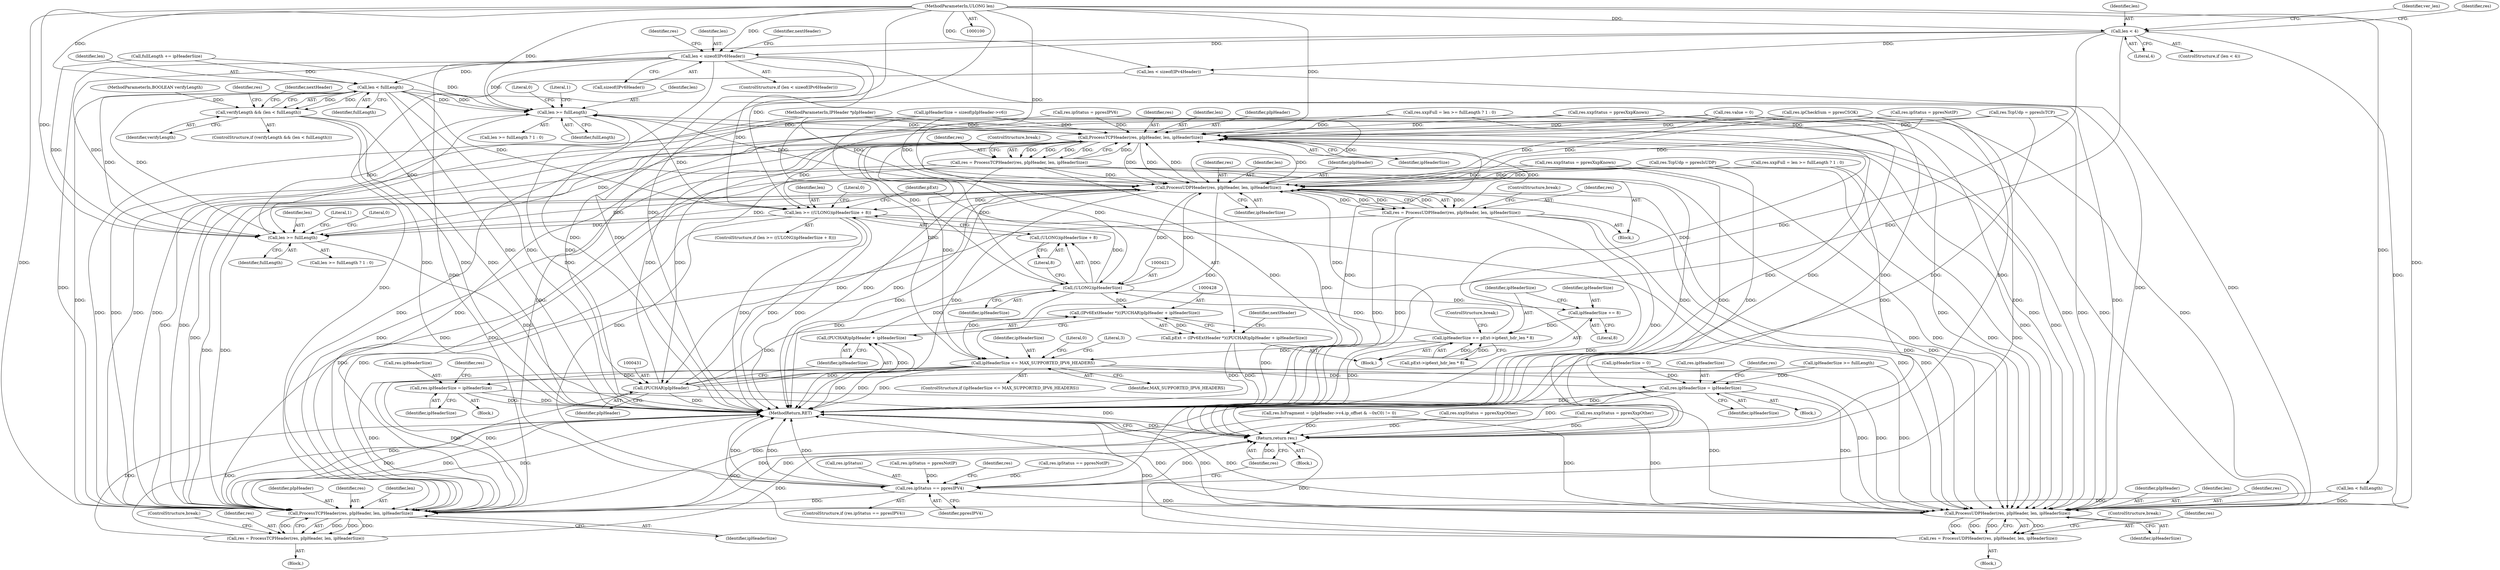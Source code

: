 digraph "0_kvm-guest-drivers-windows_723416fa4210b7464b28eab89cc76252e6193ac1_5@API" {
"1000271" [label="(Call,len < sizeof(IPv6Header))"];
"1000112" [label="(Call,len < 4)"];
"1000102" [label="(MethodParameterIn,ULONG len)"];
"1000325" [label="(Call,len < fullLength)"];
"1000323" [label="(Call,verifyLength && (len < fullLength))"];
"1000364" [label="(Call,len >= fullLength)"];
"1000371" [label="(Call,ProcessTCPHeader(res, pIpHeader, len, ipHeaderSize))"];
"1000369" [label="(Call,res = ProcessTCPHeader(res, pIpHeader, len, ipHeaderSize))"];
"1000403" [label="(Call,ProcessUDPHeader(res, pIpHeader, len, ipHeaderSize))"];
"1000396" [label="(Call,len >= fullLength)"];
"1000401" [label="(Call,res = ProcessUDPHeader(res, pIpHeader, len, ipHeaderSize))"];
"1000518" [label="(Call,res.ipStatus == ppresIPV4)"];
"1000553" [label="(Call,ProcessTCPHeader(res, pIpHeader, len, ipHeaderSize))"];
"1000551" [label="(Call,res = ProcessTCPHeader(res, pIpHeader, len, ipHeaderSize))"];
"1000576" [label="(Return,return res;)"];
"1000563" [label="(Call,ProcessUDPHeader(res, pIpHeader, len, ipHeaderSize))"];
"1000561" [label="(Call,res = ProcessUDPHeader(res, pIpHeader, len, ipHeaderSize))"];
"1000417" [label="(Call,len >= ((ULONG)ipHeaderSize + 8))"];
"1000420" [label="(Call,(ULONG)ipHeaderSize)"];
"1000419" [label="(Call,(ULONG)ipHeaderSize + 8)"];
"1000427" [label="(Call,(IPv6ExtHeader *)((PUCHAR)pIpHeader + ipHeaderSize))"];
"1000425" [label="(Call,pExt = (IPv6ExtHeader *)((PUCHAR)pIpHeader + ipHeaderSize))"];
"1000429" [label="(Call,(PUCHAR)pIpHeader + ipHeaderSize)"];
"1000439" [label="(Call,ipHeaderSize += 8)"];
"1000442" [label="(Call,ipHeaderSize += pExt->ip6ext_hdr_len * 8)"];
"1000483" [label="(Call,ipHeaderSize <= MAX_SUPPORTED_IPV6_HEADERS)"];
"1000498" [label="(Call,res.ipHeaderSize = ipHeaderSize)"];
"1000524" [label="(Call,res.ipHeaderSize = ipHeaderSize)"];
"1000430" [label="(Call,(PUCHAR)pIpHeader)"];
"1000519" [label="(Call,res.ipStatus)"];
"1000498" [label="(Call,res.ipHeaderSize = ipHeaderSize)"];
"1000563" [label="(Call,ProcessUDPHeader(res, pIpHeader, len, ipHeaderSize))"];
"1000104" [label="(Block,)"];
"1000443" [label="(Identifier,ipHeaderSize)"];
"1000430" [label="(Call,(PUCHAR)pIpHeader)"];
"1000435" [label="(Identifier,nextHeader)"];
"1000113" [label="(Identifier,len)"];
"1000270" [label="(ControlStructure,if (len < sizeof(IPv6Header)))"];
"1000103" [label="(MethodParameterIn,BOOLEAN verifyLength)"];
"1000271" [label="(Call,len < sizeof(IPv6Header))"];
"1000101" [label="(MethodParameterIn,IPHeader *pIpHeader)"];
"1000423" [label="(Literal,8)"];
"1000407" [label="(Identifier,ipHeaderSize)"];
"1000567" [label="(Identifier,ipHeaderSize)"];
"1000528" [label="(Identifier,ipHeaderSize)"];
"1000568" [label="(ControlStructure,break;)"];
"1000482" [label="(ControlStructure,if (ipHeaderSize <= MAX_SUPPORTED_IPV6_HEADERS))"];
"1000524" [label="(Call,res.ipHeaderSize = ipHeaderSize)"];
"1000419" [label="(Call,(ULONG)ipHeaderSize + 8)"];
"1000417" [label="(Call,len >= ((ULONG)ipHeaderSize + 8))"];
"1000558" [label="(ControlStructure,break;)"];
"1000397" [label="(Identifier,len)"];
"1000485" [label="(Identifier,MAX_SUPPORTED_IPV6_HEADERS)"];
"1000403" [label="(Call,ProcessUDPHeader(res, pIpHeader, len, ipHeaderSize))"];
"1000285" [label="(Identifier,nextHeader)"];
"1000406" [label="(Identifier,len)"];
"1000224" [label="(Call,ipHeaderSize >= fullLength)"];
"1000368" [label="(Literal,0)"];
"1000427" [label="(Call,(IPv6ExtHeader *)((PUCHAR)pIpHeader + ipHeaderSize))"];
"1000367" [label="(Literal,1)"];
"1000551" [label="(Call,res = ProcessTCPHeader(res, pIpHeader, len, ipHeaderSize))"];
"1000331" [label="(Identifier,res)"];
"1000561" [label="(Call,res = ProcessUDPHeader(res, pIpHeader, len, ipHeaderSize))"];
"1000502" [label="(Identifier,ipHeaderSize)"];
"1000520" [label="(Identifier,res)"];
"1000486" [label="(Block,)"];
"1000147" [label="(Call,res.value = 0)"];
"1000439" [label="(Call,ipHeaderSize += 8)"];
"1000442" [label="(Call,ipHeaderSize += pExt->ip6ext_hdr_len * 8)"];
"1000522" [label="(Identifier,ppresIPV4)"];
"1000372" [label="(Identifier,res)"];
"1000319" [label="(Call,fullLength += ipHeaderSize)"];
"1000326" [label="(Identifier,len)"];
"1000433" [label="(Identifier,ipHeaderSize)"];
"1000359" [label="(Call,res.xxpFull = len >= fullLength ? 1 : 0)"];
"1000512" [label="(Call,res.ipStatus = ppresNotIP)"];
"1000401" [label="(Call,res = ProcessUDPHeader(res, pIpHeader, len, ipHeaderSize))"];
"1000429" [label="(Call,(PUCHAR)pIpHeader + ipHeaderSize)"];
"1000375" [label="(Identifier,ipHeaderSize)"];
"1000529" [label="(Call,res.IsFragment = (pIpHeader->v4.ip_offset & ~0xC0) != 0)"];
"1000111" [label="(ControlStructure,if (len < 4))"];
"1000531" [label="(Identifier,res)"];
"1000273" [label="(Call,sizeof(IPv6Header))"];
"1000526" [label="(Identifier,res)"];
"1000578" [label="(MethodReturn,RET)"];
"1000370" [label="(Identifier,res)"];
"1000338" [label="(Identifier,nextHeader)"];
"1000374" [label="(Identifier,len)"];
"1000408" [label="(ControlStructure,break;)"];
"1000441" [label="(Literal,8)"];
"1000432" [label="(Identifier,pIpHeader)"];
"1000576" [label="(Return,return res;)"];
"1000488" [label="(Literal,3)"];
"1000484" [label="(Identifier,ipHeaderSize)"];
"1000396" [label="(Call,len >= fullLength)"];
"1000125" [label="(Identifier,ver_len)"];
"1000327" [label="(Identifier,fullLength)"];
"1000295" [label="(Call,ipHeaderSize = sizeof(pIpHeader->v6))"];
"1000440" [label="(Identifier,ipHeaderSize)"];
"1000278" [label="(Identifier,res)"];
"1000555" [label="(Identifier,pIpHeader)"];
"1000418" [label="(Identifier,len)"];
"1000557" [label="(Identifier,ipHeaderSize)"];
"1000158" [label="(Call,len < sizeof(IPv4Header))"];
"1000363" [label="(Call,len >= fullLength ? 1 : 0)"];
"1000112" [label="(Call,len < 4)"];
"1000140" [label="(Call,ipHeaderSize = 0)"];
"1000365" [label="(Identifier,len)"];
"1000324" [label="(Identifier,verifyLength)"];
"1000371" [label="(Call,ProcessTCPHeader(res, pIpHeader, len, ipHeaderSize))"];
"1000325" [label="(Call,len < fullLength)"];
"1000483" [label="(Call,ipHeaderSize <= MAX_SUPPORTED_IPV6_HEADERS)"];
"1000554" [label="(Identifier,res)"];
"1000118" [label="(Identifier,res)"];
"1000420" [label="(Call,(ULONG)ipHeaderSize)"];
"1000577" [label="(Identifier,res)"];
"1000376" [label="(ControlStructure,break;)"];
"1000214" [label="(Call,res.ipStatus == ppresNotIP)"];
"1000470" [label="(Call,res.xxpStatus = ppresXxpOther)"];
"1000369" [label="(Call,res = ProcessTCPHeader(res, pIpHeader, len, ipHeaderSize))"];
"1000468" [label="(ControlStructure,break;)"];
"1000229" [label="(Call,len < fullLength)"];
"1000426" [label="(Identifier,pExt)"];
"1000405" [label="(Identifier,pIpHeader)"];
"1000398" [label="(Identifier,fullLength)"];
"1000272" [label="(Identifier,len)"];
"1000523" [label="(Block,)"];
"1000570" [label="(Call,res.xxpStatus = ppresXxpOther)"];
"1000416" [label="(ControlStructure,if (len >= ((ULONG)ipHeaderSize + 8)))"];
"1000562" [label="(Identifier,res)"];
"1000306" [label="(Call,res.ipCheckSum = ppresCSOK)"];
"1000444" [label="(Call,pExt->ip6ext_hdr_len * 8)"];
"1000301" [label="(Call,res.ipStatus = ppresIPV6)"];
"1000425" [label="(Call,pExt = (IPv6ExtHeader *)((PUCHAR)pIpHeader + ipHeaderSize))"];
"1000322" [label="(ControlStructure,if (verifyLength && (len < fullLength)))"];
"1000349" [label="(Call,res.xxpStatus = ppresXxpKnown)"];
"1000381" [label="(Call,res.xxpStatus = ppresXxpKnown)"];
"1000565" [label="(Identifier,pIpHeader)"];
"1000354" [label="(Call,res.TcpUdp = ppresIsTCP)"];
"1000556" [label="(Identifier,len)"];
"1000517" [label="(ControlStructure,if (res.ipStatus == ppresIPV4))"];
"1000552" [label="(Identifier,res)"];
"1000114" [label="(Literal,4)"];
"1000373" [label="(Identifier,pIpHeader)"];
"1000525" [label="(Call,res.ipHeaderSize)"];
"1000506" [label="(Literal,0)"];
"1000402" [label="(Identifier,res)"];
"1000399" [label="(Literal,1)"];
"1000424" [label="(Block,)"];
"1000553" [label="(Call,ProcessTCPHeader(res, pIpHeader, len, ipHeaderSize))"];
"1000566" [label="(Identifier,len)"];
"1000550" [label="(Block,)"];
"1000395" [label="(Call,len >= fullLength ? 1 : 0)"];
"1000404" [label="(Identifier,res)"];
"1000386" [label="(Call,res.TcpUdp = ppresIsUDP)"];
"1000323" [label="(Call,verifyLength && (len < fullLength))"];
"1000102" [label="(MethodParameterIn,ULONG len)"];
"1000391" [label="(Call,res.xxpFull = len >= fullLength ? 1 : 0)"];
"1000452" [label="(Literal,0)"];
"1000560" [label="(Block,)"];
"1000518" [label="(Call,res.ipStatus == ppresIPV4)"];
"1000344" [label="(Block,)"];
"1000460" [label="(Call,res.ipStatus = ppresNotIP)"];
"1000366" [label="(Identifier,fullLength)"];
"1000564" [label="(Identifier,res)"];
"1000499" [label="(Call,res.ipHeaderSize)"];
"1000400" [label="(Literal,0)"];
"1000364" [label="(Call,len >= fullLength)"];
"1000422" [label="(Identifier,ipHeaderSize)"];
"1000271" -> "1000270"  [label="AST: "];
"1000271" -> "1000273"  [label="CFG: "];
"1000272" -> "1000271"  [label="AST: "];
"1000273" -> "1000271"  [label="AST: "];
"1000278" -> "1000271"  [label="CFG: "];
"1000285" -> "1000271"  [label="CFG: "];
"1000271" -> "1000578"  [label="DDG: "];
"1000271" -> "1000578"  [label="DDG: "];
"1000112" -> "1000271"  [label="DDG: "];
"1000102" -> "1000271"  [label="DDG: "];
"1000271" -> "1000325"  [label="DDG: "];
"1000271" -> "1000364"  [label="DDG: "];
"1000271" -> "1000396"  [label="DDG: "];
"1000271" -> "1000417"  [label="DDG: "];
"1000271" -> "1000553"  [label="DDG: "];
"1000271" -> "1000563"  [label="DDG: "];
"1000112" -> "1000111"  [label="AST: "];
"1000112" -> "1000114"  [label="CFG: "];
"1000113" -> "1000112"  [label="AST: "];
"1000114" -> "1000112"  [label="AST: "];
"1000118" -> "1000112"  [label="CFG: "];
"1000125" -> "1000112"  [label="CFG: "];
"1000112" -> "1000578"  [label="DDG: "];
"1000112" -> "1000578"  [label="DDG: "];
"1000102" -> "1000112"  [label="DDG: "];
"1000112" -> "1000158"  [label="DDG: "];
"1000112" -> "1000553"  [label="DDG: "];
"1000112" -> "1000563"  [label="DDG: "];
"1000102" -> "1000100"  [label="AST: "];
"1000102" -> "1000578"  [label="DDG: "];
"1000102" -> "1000158"  [label="DDG: "];
"1000102" -> "1000229"  [label="DDG: "];
"1000102" -> "1000325"  [label="DDG: "];
"1000102" -> "1000364"  [label="DDG: "];
"1000102" -> "1000371"  [label="DDG: "];
"1000102" -> "1000396"  [label="DDG: "];
"1000102" -> "1000403"  [label="DDG: "];
"1000102" -> "1000417"  [label="DDG: "];
"1000102" -> "1000553"  [label="DDG: "];
"1000102" -> "1000563"  [label="DDG: "];
"1000325" -> "1000323"  [label="AST: "];
"1000325" -> "1000327"  [label="CFG: "];
"1000326" -> "1000325"  [label="AST: "];
"1000327" -> "1000325"  [label="AST: "];
"1000323" -> "1000325"  [label="CFG: "];
"1000325" -> "1000578"  [label="DDG: "];
"1000325" -> "1000578"  [label="DDG: "];
"1000325" -> "1000323"  [label="DDG: "];
"1000325" -> "1000323"  [label="DDG: "];
"1000319" -> "1000325"  [label="DDG: "];
"1000325" -> "1000364"  [label="DDG: "];
"1000325" -> "1000364"  [label="DDG: "];
"1000325" -> "1000396"  [label="DDG: "];
"1000325" -> "1000396"  [label="DDG: "];
"1000325" -> "1000417"  [label="DDG: "];
"1000325" -> "1000553"  [label="DDG: "];
"1000325" -> "1000563"  [label="DDG: "];
"1000323" -> "1000322"  [label="AST: "];
"1000323" -> "1000324"  [label="CFG: "];
"1000324" -> "1000323"  [label="AST: "];
"1000331" -> "1000323"  [label="CFG: "];
"1000338" -> "1000323"  [label="CFG: "];
"1000323" -> "1000578"  [label="DDG: "];
"1000323" -> "1000578"  [label="DDG: "];
"1000323" -> "1000578"  [label="DDG: "];
"1000103" -> "1000323"  [label="DDG: "];
"1000364" -> "1000363"  [label="AST: "];
"1000364" -> "1000366"  [label="CFG: "];
"1000365" -> "1000364"  [label="AST: "];
"1000366" -> "1000364"  [label="AST: "];
"1000367" -> "1000364"  [label="CFG: "];
"1000368" -> "1000364"  [label="CFG: "];
"1000364" -> "1000578"  [label="DDG: "];
"1000403" -> "1000364"  [label="DDG: "];
"1000371" -> "1000364"  [label="DDG: "];
"1000417" -> "1000364"  [label="DDG: "];
"1000396" -> "1000364"  [label="DDG: "];
"1000319" -> "1000364"  [label="DDG: "];
"1000364" -> "1000371"  [label="DDG: "];
"1000364" -> "1000396"  [label="DDG: "];
"1000371" -> "1000369"  [label="AST: "];
"1000371" -> "1000375"  [label="CFG: "];
"1000372" -> "1000371"  [label="AST: "];
"1000373" -> "1000371"  [label="AST: "];
"1000374" -> "1000371"  [label="AST: "];
"1000375" -> "1000371"  [label="AST: "];
"1000369" -> "1000371"  [label="CFG: "];
"1000371" -> "1000578"  [label="DDG: "];
"1000371" -> "1000578"  [label="DDG: "];
"1000371" -> "1000369"  [label="DDG: "];
"1000371" -> "1000369"  [label="DDG: "];
"1000371" -> "1000369"  [label="DDG: "];
"1000371" -> "1000369"  [label="DDG: "];
"1000460" -> "1000371"  [label="DDG: "];
"1000369" -> "1000371"  [label="DDG: "];
"1000401" -> "1000371"  [label="DDG: "];
"1000306" -> "1000371"  [label="DDG: "];
"1000147" -> "1000371"  [label="DDG: "];
"1000301" -> "1000371"  [label="DDG: "];
"1000349" -> "1000371"  [label="DDG: "];
"1000359" -> "1000371"  [label="DDG: "];
"1000354" -> "1000371"  [label="DDG: "];
"1000403" -> "1000371"  [label="DDG: "];
"1000403" -> "1000371"  [label="DDG: "];
"1000430" -> "1000371"  [label="DDG: "];
"1000101" -> "1000371"  [label="DDG: "];
"1000442" -> "1000371"  [label="DDG: "];
"1000420" -> "1000371"  [label="DDG: "];
"1000295" -> "1000371"  [label="DDG: "];
"1000371" -> "1000396"  [label="DDG: "];
"1000371" -> "1000403"  [label="DDG: "];
"1000371" -> "1000403"  [label="DDG: "];
"1000371" -> "1000417"  [label="DDG: "];
"1000371" -> "1000420"  [label="DDG: "];
"1000371" -> "1000430"  [label="DDG: "];
"1000371" -> "1000483"  [label="DDG: "];
"1000371" -> "1000553"  [label="DDG: "];
"1000371" -> "1000553"  [label="DDG: "];
"1000371" -> "1000563"  [label="DDG: "];
"1000371" -> "1000563"  [label="DDG: "];
"1000369" -> "1000344"  [label="AST: "];
"1000370" -> "1000369"  [label="AST: "];
"1000376" -> "1000369"  [label="CFG: "];
"1000369" -> "1000578"  [label="DDG: "];
"1000369" -> "1000578"  [label="DDG: "];
"1000369" -> "1000403"  [label="DDG: "];
"1000369" -> "1000518"  [label="DDG: "];
"1000369" -> "1000553"  [label="DDG: "];
"1000369" -> "1000563"  [label="DDG: "];
"1000369" -> "1000576"  [label="DDG: "];
"1000403" -> "1000401"  [label="AST: "];
"1000403" -> "1000407"  [label="CFG: "];
"1000404" -> "1000403"  [label="AST: "];
"1000405" -> "1000403"  [label="AST: "];
"1000406" -> "1000403"  [label="AST: "];
"1000407" -> "1000403"  [label="AST: "];
"1000401" -> "1000403"  [label="CFG: "];
"1000403" -> "1000578"  [label="DDG: "];
"1000403" -> "1000578"  [label="DDG: "];
"1000403" -> "1000396"  [label="DDG: "];
"1000403" -> "1000401"  [label="DDG: "];
"1000403" -> "1000401"  [label="DDG: "];
"1000403" -> "1000401"  [label="DDG: "];
"1000403" -> "1000401"  [label="DDG: "];
"1000460" -> "1000403"  [label="DDG: "];
"1000391" -> "1000403"  [label="DDG: "];
"1000401" -> "1000403"  [label="DDG: "];
"1000306" -> "1000403"  [label="DDG: "];
"1000147" -> "1000403"  [label="DDG: "];
"1000386" -> "1000403"  [label="DDG: "];
"1000301" -> "1000403"  [label="DDG: "];
"1000381" -> "1000403"  [label="DDG: "];
"1000430" -> "1000403"  [label="DDG: "];
"1000101" -> "1000403"  [label="DDG: "];
"1000396" -> "1000403"  [label="DDG: "];
"1000442" -> "1000403"  [label="DDG: "];
"1000420" -> "1000403"  [label="DDG: "];
"1000295" -> "1000403"  [label="DDG: "];
"1000403" -> "1000417"  [label="DDG: "];
"1000403" -> "1000420"  [label="DDG: "];
"1000403" -> "1000430"  [label="DDG: "];
"1000403" -> "1000483"  [label="DDG: "];
"1000403" -> "1000553"  [label="DDG: "];
"1000403" -> "1000553"  [label="DDG: "];
"1000403" -> "1000563"  [label="DDG: "];
"1000403" -> "1000563"  [label="DDG: "];
"1000396" -> "1000395"  [label="AST: "];
"1000396" -> "1000398"  [label="CFG: "];
"1000397" -> "1000396"  [label="AST: "];
"1000398" -> "1000396"  [label="AST: "];
"1000399" -> "1000396"  [label="CFG: "];
"1000400" -> "1000396"  [label="CFG: "];
"1000396" -> "1000578"  [label="DDG: "];
"1000417" -> "1000396"  [label="DDG: "];
"1000319" -> "1000396"  [label="DDG: "];
"1000401" -> "1000344"  [label="AST: "];
"1000402" -> "1000401"  [label="AST: "];
"1000408" -> "1000401"  [label="CFG: "];
"1000401" -> "1000578"  [label="DDG: "];
"1000401" -> "1000578"  [label="DDG: "];
"1000401" -> "1000518"  [label="DDG: "];
"1000401" -> "1000553"  [label="DDG: "];
"1000401" -> "1000563"  [label="DDG: "];
"1000401" -> "1000576"  [label="DDG: "];
"1000518" -> "1000517"  [label="AST: "];
"1000518" -> "1000522"  [label="CFG: "];
"1000519" -> "1000518"  [label="AST: "];
"1000522" -> "1000518"  [label="AST: "];
"1000526" -> "1000518"  [label="CFG: "];
"1000577" -> "1000518"  [label="CFG: "];
"1000518" -> "1000578"  [label="DDG: "];
"1000518" -> "1000578"  [label="DDG: "];
"1000518" -> "1000578"  [label="DDG: "];
"1000460" -> "1000518"  [label="DDG: "];
"1000301" -> "1000518"  [label="DDG: "];
"1000214" -> "1000518"  [label="DDG: "];
"1000512" -> "1000518"  [label="DDG: "];
"1000518" -> "1000553"  [label="DDG: "];
"1000518" -> "1000563"  [label="DDG: "];
"1000518" -> "1000576"  [label="DDG: "];
"1000553" -> "1000551"  [label="AST: "];
"1000553" -> "1000557"  [label="CFG: "];
"1000554" -> "1000553"  [label="AST: "];
"1000555" -> "1000553"  [label="AST: "];
"1000556" -> "1000553"  [label="AST: "];
"1000557" -> "1000553"  [label="AST: "];
"1000551" -> "1000553"  [label="CFG: "];
"1000553" -> "1000578"  [label="DDG: "];
"1000553" -> "1000578"  [label="DDG: "];
"1000553" -> "1000578"  [label="DDG: "];
"1000553" -> "1000551"  [label="DDG: "];
"1000553" -> "1000551"  [label="DDG: "];
"1000553" -> "1000551"  [label="DDG: "];
"1000553" -> "1000551"  [label="DDG: "];
"1000524" -> "1000553"  [label="DDG: "];
"1000391" -> "1000553"  [label="DDG: "];
"1000306" -> "1000553"  [label="DDG: "];
"1000147" -> "1000553"  [label="DDG: "];
"1000349" -> "1000553"  [label="DDG: "];
"1000359" -> "1000553"  [label="DDG: "];
"1000381" -> "1000553"  [label="DDG: "];
"1000470" -> "1000553"  [label="DDG: "];
"1000354" -> "1000553"  [label="DDG: "];
"1000386" -> "1000553"  [label="DDG: "];
"1000529" -> "1000553"  [label="DDG: "];
"1000430" -> "1000553"  [label="DDG: "];
"1000101" -> "1000553"  [label="DDG: "];
"1000158" -> "1000553"  [label="DDG: "];
"1000417" -> "1000553"  [label="DDG: "];
"1000229" -> "1000553"  [label="DDG: "];
"1000224" -> "1000553"  [label="DDG: "];
"1000140" -> "1000553"  [label="DDG: "];
"1000483" -> "1000553"  [label="DDG: "];
"1000551" -> "1000550"  [label="AST: "];
"1000552" -> "1000551"  [label="AST: "];
"1000558" -> "1000551"  [label="CFG: "];
"1000551" -> "1000578"  [label="DDG: "];
"1000551" -> "1000578"  [label="DDG: "];
"1000551" -> "1000576"  [label="DDG: "];
"1000576" -> "1000104"  [label="AST: "];
"1000576" -> "1000577"  [label="CFG: "];
"1000577" -> "1000576"  [label="AST: "];
"1000578" -> "1000576"  [label="CFG: "];
"1000576" -> "1000578"  [label="DDG: "];
"1000577" -> "1000576"  [label="DDG: "];
"1000524" -> "1000576"  [label="DDG: "];
"1000570" -> "1000576"  [label="DDG: "];
"1000561" -> "1000576"  [label="DDG: "];
"1000391" -> "1000576"  [label="DDG: "];
"1000306" -> "1000576"  [label="DDG: "];
"1000349" -> "1000576"  [label="DDG: "];
"1000359" -> "1000576"  [label="DDG: "];
"1000381" -> "1000576"  [label="DDG: "];
"1000470" -> "1000576"  [label="DDG: "];
"1000354" -> "1000576"  [label="DDG: "];
"1000498" -> "1000576"  [label="DDG: "];
"1000147" -> "1000576"  [label="DDG: "];
"1000386" -> "1000576"  [label="DDG: "];
"1000529" -> "1000576"  [label="DDG: "];
"1000563" -> "1000561"  [label="AST: "];
"1000563" -> "1000567"  [label="CFG: "];
"1000564" -> "1000563"  [label="AST: "];
"1000565" -> "1000563"  [label="AST: "];
"1000566" -> "1000563"  [label="AST: "];
"1000567" -> "1000563"  [label="AST: "];
"1000561" -> "1000563"  [label="CFG: "];
"1000563" -> "1000578"  [label="DDG: "];
"1000563" -> "1000578"  [label="DDG: "];
"1000563" -> "1000578"  [label="DDG: "];
"1000563" -> "1000561"  [label="DDG: "];
"1000563" -> "1000561"  [label="DDG: "];
"1000563" -> "1000561"  [label="DDG: "];
"1000563" -> "1000561"  [label="DDG: "];
"1000524" -> "1000563"  [label="DDG: "];
"1000391" -> "1000563"  [label="DDG: "];
"1000306" -> "1000563"  [label="DDG: "];
"1000147" -> "1000563"  [label="DDG: "];
"1000349" -> "1000563"  [label="DDG: "];
"1000359" -> "1000563"  [label="DDG: "];
"1000381" -> "1000563"  [label="DDG: "];
"1000470" -> "1000563"  [label="DDG: "];
"1000354" -> "1000563"  [label="DDG: "];
"1000386" -> "1000563"  [label="DDG: "];
"1000529" -> "1000563"  [label="DDG: "];
"1000430" -> "1000563"  [label="DDG: "];
"1000101" -> "1000563"  [label="DDG: "];
"1000158" -> "1000563"  [label="DDG: "];
"1000417" -> "1000563"  [label="DDG: "];
"1000229" -> "1000563"  [label="DDG: "];
"1000224" -> "1000563"  [label="DDG: "];
"1000140" -> "1000563"  [label="DDG: "];
"1000483" -> "1000563"  [label="DDG: "];
"1000561" -> "1000560"  [label="AST: "];
"1000562" -> "1000561"  [label="AST: "];
"1000568" -> "1000561"  [label="CFG: "];
"1000561" -> "1000578"  [label="DDG: "];
"1000561" -> "1000578"  [label="DDG: "];
"1000417" -> "1000416"  [label="AST: "];
"1000417" -> "1000419"  [label="CFG: "];
"1000418" -> "1000417"  [label="AST: "];
"1000419" -> "1000417"  [label="AST: "];
"1000426" -> "1000417"  [label="CFG: "];
"1000452" -> "1000417"  [label="CFG: "];
"1000417" -> "1000578"  [label="DDG: "];
"1000417" -> "1000578"  [label="DDG: "];
"1000417" -> "1000578"  [label="DDG: "];
"1000420" -> "1000417"  [label="DDG: "];
"1000420" -> "1000419"  [label="AST: "];
"1000420" -> "1000422"  [label="CFG: "];
"1000421" -> "1000420"  [label="AST: "];
"1000422" -> "1000420"  [label="AST: "];
"1000423" -> "1000420"  [label="CFG: "];
"1000420" -> "1000419"  [label="DDG: "];
"1000442" -> "1000420"  [label="DDG: "];
"1000295" -> "1000420"  [label="DDG: "];
"1000420" -> "1000427"  [label="DDG: "];
"1000420" -> "1000429"  [label="DDG: "];
"1000420" -> "1000439"  [label="DDG: "];
"1000420" -> "1000483"  [label="DDG: "];
"1000419" -> "1000423"  [label="CFG: "];
"1000423" -> "1000419"  [label="AST: "];
"1000419" -> "1000578"  [label="DDG: "];
"1000427" -> "1000425"  [label="AST: "];
"1000427" -> "1000429"  [label="CFG: "];
"1000428" -> "1000427"  [label="AST: "];
"1000429" -> "1000427"  [label="AST: "];
"1000425" -> "1000427"  [label="CFG: "];
"1000427" -> "1000578"  [label="DDG: "];
"1000427" -> "1000425"  [label="DDG: "];
"1000430" -> "1000427"  [label="DDG: "];
"1000425" -> "1000424"  [label="AST: "];
"1000426" -> "1000425"  [label="AST: "];
"1000435" -> "1000425"  [label="CFG: "];
"1000425" -> "1000578"  [label="DDG: "];
"1000425" -> "1000578"  [label="DDG: "];
"1000429" -> "1000433"  [label="CFG: "];
"1000430" -> "1000429"  [label="AST: "];
"1000433" -> "1000429"  [label="AST: "];
"1000429" -> "1000578"  [label="DDG: "];
"1000430" -> "1000429"  [label="DDG: "];
"1000439" -> "1000424"  [label="AST: "];
"1000439" -> "1000441"  [label="CFG: "];
"1000440" -> "1000439"  [label="AST: "];
"1000441" -> "1000439"  [label="AST: "];
"1000443" -> "1000439"  [label="CFG: "];
"1000439" -> "1000442"  [label="DDG: "];
"1000442" -> "1000424"  [label="AST: "];
"1000442" -> "1000444"  [label="CFG: "];
"1000443" -> "1000442"  [label="AST: "];
"1000444" -> "1000442"  [label="AST: "];
"1000468" -> "1000442"  [label="CFG: "];
"1000442" -> "1000578"  [label="DDG: "];
"1000444" -> "1000442"  [label="DDG: "];
"1000444" -> "1000442"  [label="DDG: "];
"1000442" -> "1000483"  [label="DDG: "];
"1000483" -> "1000482"  [label="AST: "];
"1000483" -> "1000485"  [label="CFG: "];
"1000484" -> "1000483"  [label="AST: "];
"1000485" -> "1000483"  [label="AST: "];
"1000488" -> "1000483"  [label="CFG: "];
"1000506" -> "1000483"  [label="CFG: "];
"1000483" -> "1000578"  [label="DDG: "];
"1000483" -> "1000578"  [label="DDG: "];
"1000483" -> "1000578"  [label="DDG: "];
"1000295" -> "1000483"  [label="DDG: "];
"1000483" -> "1000498"  [label="DDG: "];
"1000483" -> "1000524"  [label="DDG: "];
"1000498" -> "1000486"  [label="AST: "];
"1000498" -> "1000502"  [label="CFG: "];
"1000499" -> "1000498"  [label="AST: "];
"1000502" -> "1000498"  [label="AST: "];
"1000520" -> "1000498"  [label="CFG: "];
"1000498" -> "1000578"  [label="DDG: "];
"1000498" -> "1000578"  [label="DDG: "];
"1000524" -> "1000523"  [label="AST: "];
"1000524" -> "1000528"  [label="CFG: "];
"1000525" -> "1000524"  [label="AST: "];
"1000528" -> "1000524"  [label="AST: "];
"1000531" -> "1000524"  [label="CFG: "];
"1000524" -> "1000578"  [label="DDG: "];
"1000524" -> "1000578"  [label="DDG: "];
"1000224" -> "1000524"  [label="DDG: "];
"1000140" -> "1000524"  [label="DDG: "];
"1000430" -> "1000432"  [label="CFG: "];
"1000431" -> "1000430"  [label="AST: "];
"1000432" -> "1000430"  [label="AST: "];
"1000433" -> "1000430"  [label="CFG: "];
"1000430" -> "1000578"  [label="DDG: "];
"1000101" -> "1000430"  [label="DDG: "];
}
